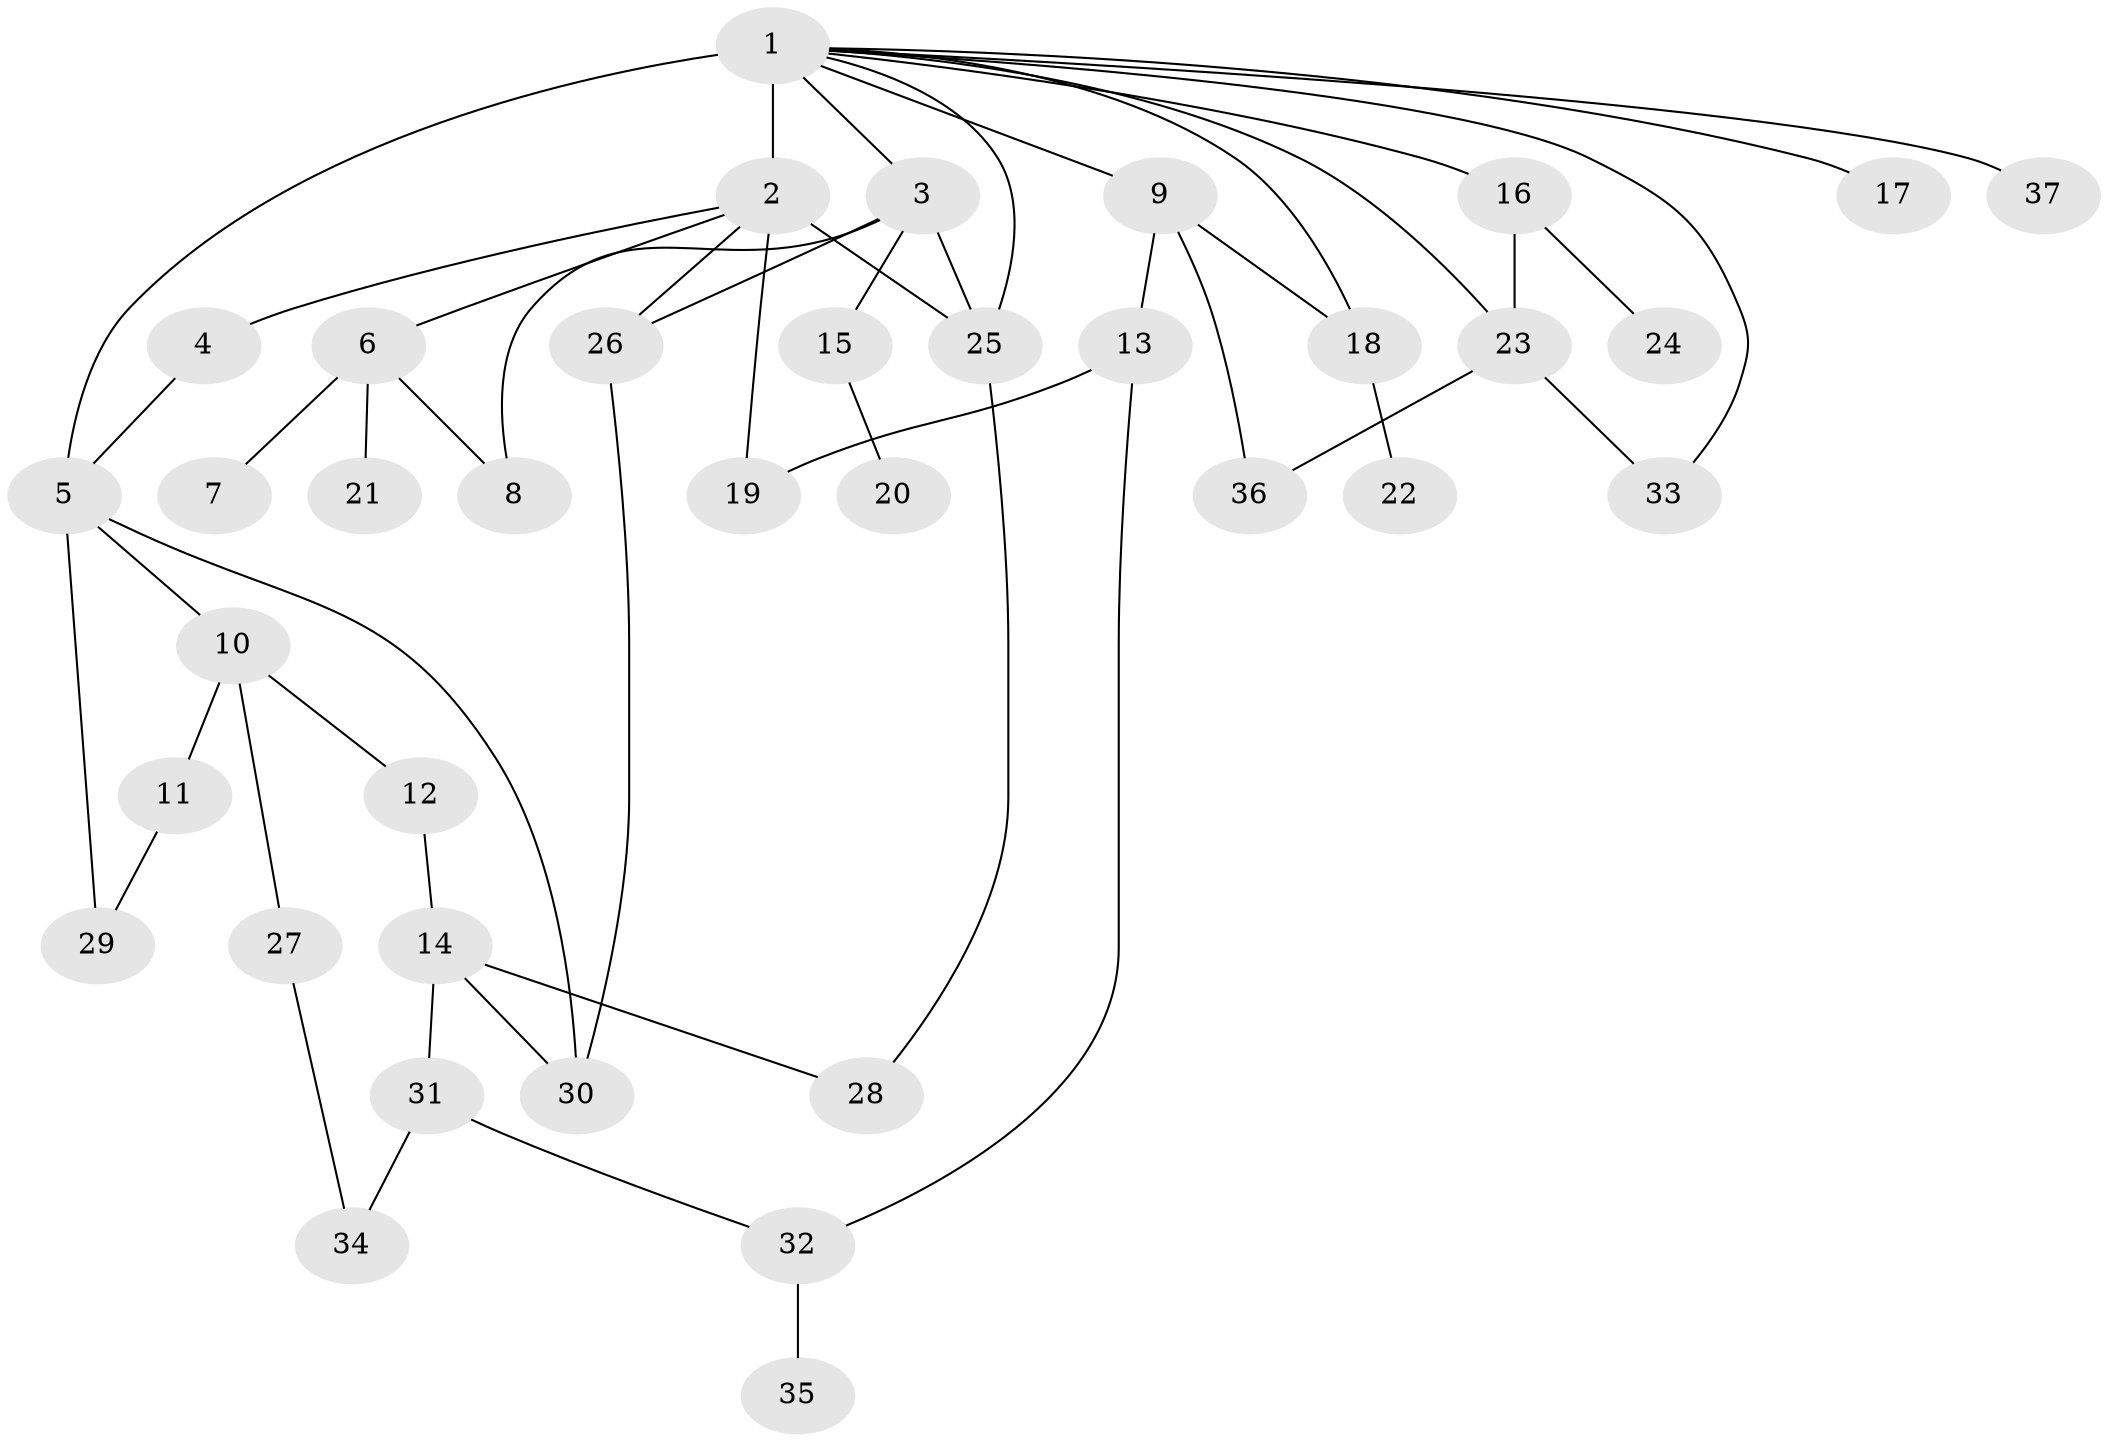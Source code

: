 // original degree distribution, {2: 0.24324324324324326, 24: 0.013513513513513514, 4: 0.08108108108108109, 6: 0.04054054054054054, 3: 0.13513513513513514, 1: 0.43243243243243246, 5: 0.05405405405405406}
// Generated by graph-tools (version 1.1) at 2025/35/03/09/25 02:35:27]
// undirected, 37 vertices, 52 edges
graph export_dot {
graph [start="1"]
  node [color=gray90,style=filled];
  1;
  2;
  3;
  4;
  5;
  6;
  7;
  8;
  9;
  10;
  11;
  12;
  13;
  14;
  15;
  16;
  17;
  18;
  19;
  20;
  21;
  22;
  23;
  24;
  25;
  26;
  27;
  28;
  29;
  30;
  31;
  32;
  33;
  34;
  35;
  36;
  37;
  1 -- 2 [weight=17.0];
  1 -- 3 [weight=1.0];
  1 -- 5 [weight=1.0];
  1 -- 9 [weight=1.0];
  1 -- 16 [weight=1.0];
  1 -- 17 [weight=1.0];
  1 -- 18 [weight=1.0];
  1 -- 23 [weight=1.0];
  1 -- 25 [weight=1.0];
  1 -- 33 [weight=1.0];
  1 -- 37 [weight=1.0];
  2 -- 4 [weight=1.0];
  2 -- 6 [weight=1.0];
  2 -- 19 [weight=1.0];
  2 -- 25 [weight=1.0];
  2 -- 26 [weight=1.0];
  3 -- 8 [weight=1.0];
  3 -- 15 [weight=1.0];
  3 -- 25 [weight=1.0];
  3 -- 26 [weight=1.0];
  4 -- 5 [weight=1.0];
  5 -- 10 [weight=1.0];
  5 -- 29 [weight=1.0];
  5 -- 30 [weight=1.0];
  6 -- 7 [weight=1.0];
  6 -- 8 [weight=1.0];
  6 -- 21 [weight=1.0];
  9 -- 13 [weight=1.0];
  9 -- 18 [weight=1.0];
  9 -- 36 [weight=1.0];
  10 -- 11 [weight=1.0];
  10 -- 12 [weight=1.0];
  10 -- 27 [weight=1.0];
  11 -- 29 [weight=1.0];
  12 -- 14 [weight=1.0];
  13 -- 19 [weight=1.0];
  13 -- 32 [weight=1.0];
  14 -- 28 [weight=1.0];
  14 -- 30 [weight=1.0];
  14 -- 31 [weight=1.0];
  15 -- 20 [weight=1.0];
  16 -- 23 [weight=1.0];
  16 -- 24 [weight=1.0];
  18 -- 22 [weight=1.0];
  23 -- 33 [weight=1.0];
  23 -- 36 [weight=1.0];
  25 -- 28 [weight=1.0];
  26 -- 30 [weight=1.0];
  27 -- 34 [weight=1.0];
  31 -- 32 [weight=1.0];
  31 -- 34 [weight=1.0];
  32 -- 35 [weight=1.0];
}
